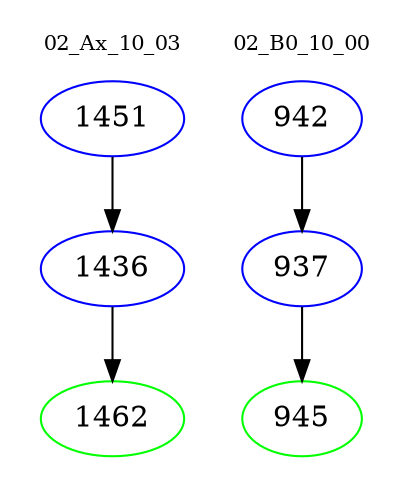 digraph{
subgraph cluster_0 {
color = white
label = "02_Ax_10_03";
fontsize=10;
T0_1451 [label="1451", color="blue"]
T0_1451 -> T0_1436 [color="black"]
T0_1436 [label="1436", color="blue"]
T0_1436 -> T0_1462 [color="black"]
T0_1462 [label="1462", color="green"]
}
subgraph cluster_1 {
color = white
label = "02_B0_10_00";
fontsize=10;
T1_942 [label="942", color="blue"]
T1_942 -> T1_937 [color="black"]
T1_937 [label="937", color="blue"]
T1_937 -> T1_945 [color="black"]
T1_945 [label="945", color="green"]
}
}
